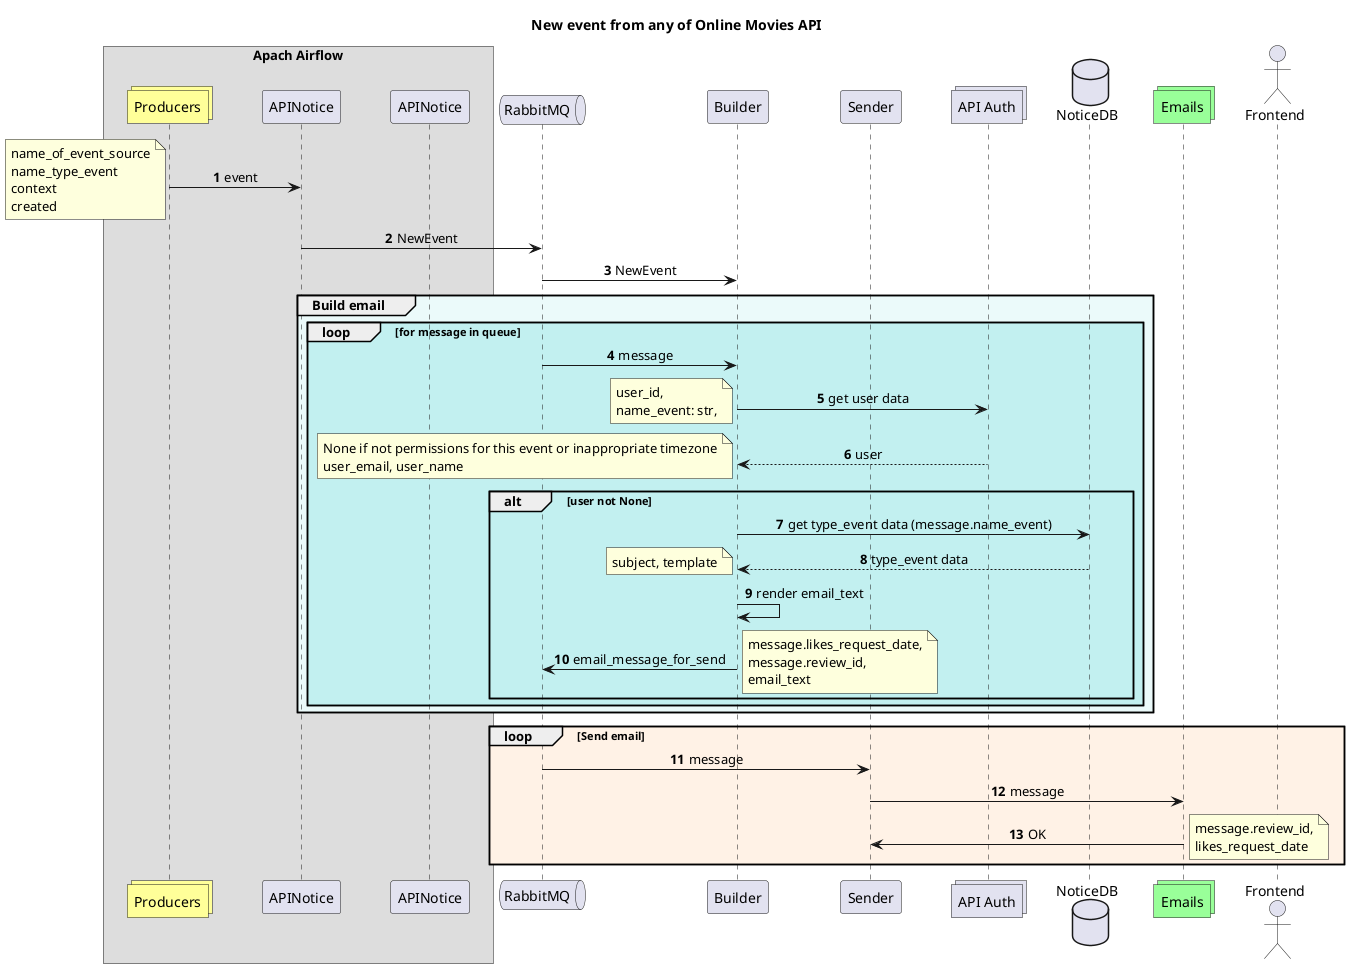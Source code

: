@startuml
autonumber
skinparam sequence {
	ParticipantPadding 20
	MessageAlign center
}

title New event from any of Online Movies API

box Apach Airflow
collections Producers as api_p order 20 #FFFF99
participant APINotice as api_n order 30
participant APINotice as api_ order 40
end box
queue RabbitMQ as q order 40
participant Builder as b order 50
participant Sender as s order 60
collections "API Auth" as api_a order 70
database NoticeDB as db order 80
collections Emails as em order 90 #99FF99
actor Frontend as frn order 100

api_p -> api_n: event
note left
name_of_event_source
name_type_event
context
created
end note
api_n -> q: NewEvent
q -> b: NewEvent

group #ebfafa Build email
loop #c2f0f0 for message in queue
q -> b: message
b -> api_a: get user data
note left
user_id,
name_event: str,
end note
return user
note left
None if not permissions for this event or inappropriate timezone
user_email, user_name
end note
alt #c2f0f0 user not None
b -> db: get type_event data (message.name_event)
return type_event data
note left
subject, template
end note
b -> b: render email_text
b -> q: email_message_for_send
note right
message.likes_request_date,
message.review_id,
email_text
end note
end alt
end loop
end group

loop #fff2e6 Send email
q -> s: message
s -> em: message
em -> s: OK
note right
message.review_id,
likes_request_date
end note
end loop

@enduml
